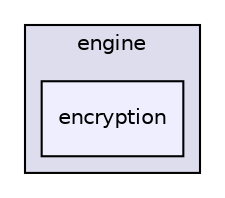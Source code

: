 digraph "/home/superuser/Snowball/snowball/body/engine/encryption" {
  compound=true
  node [ fontsize="10", fontname="Helvetica"];
  edge [ labelfontsize="10", labelfontname="Helvetica"];
  subgraph clusterdir_0d8b3191896f458d8eea35556998be03 {
    graph [ bgcolor="#ddddee", pencolor="black", label="engine" fontname="Helvetica", fontsize="10", URL="dir_0d8b3191896f458d8eea35556998be03.html"]
  dir_d3f5c10344be70b8690e0cd314048962 [shape=box, label="encryption", style="filled", fillcolor="#eeeeff", pencolor="black", URL="dir_d3f5c10344be70b8690e0cd314048962.html"];
  }
}

